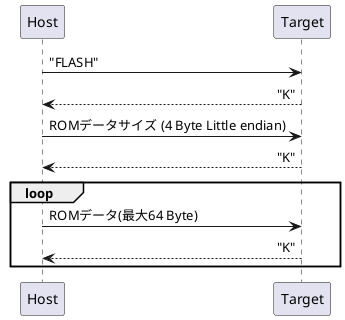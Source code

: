 @startuml write
skinparam sequenceMessageAlign direction
Host -> Target: "FLASH"
Target --> Host: "K"
Host -> Target: ROMデータサイズ (4 Byte Little endian)
Target --> Host: "K"
loop
    Host -> Target: ROMデータ(最大64 Byte)
    Target --> Host: "K"
end
@enduml
